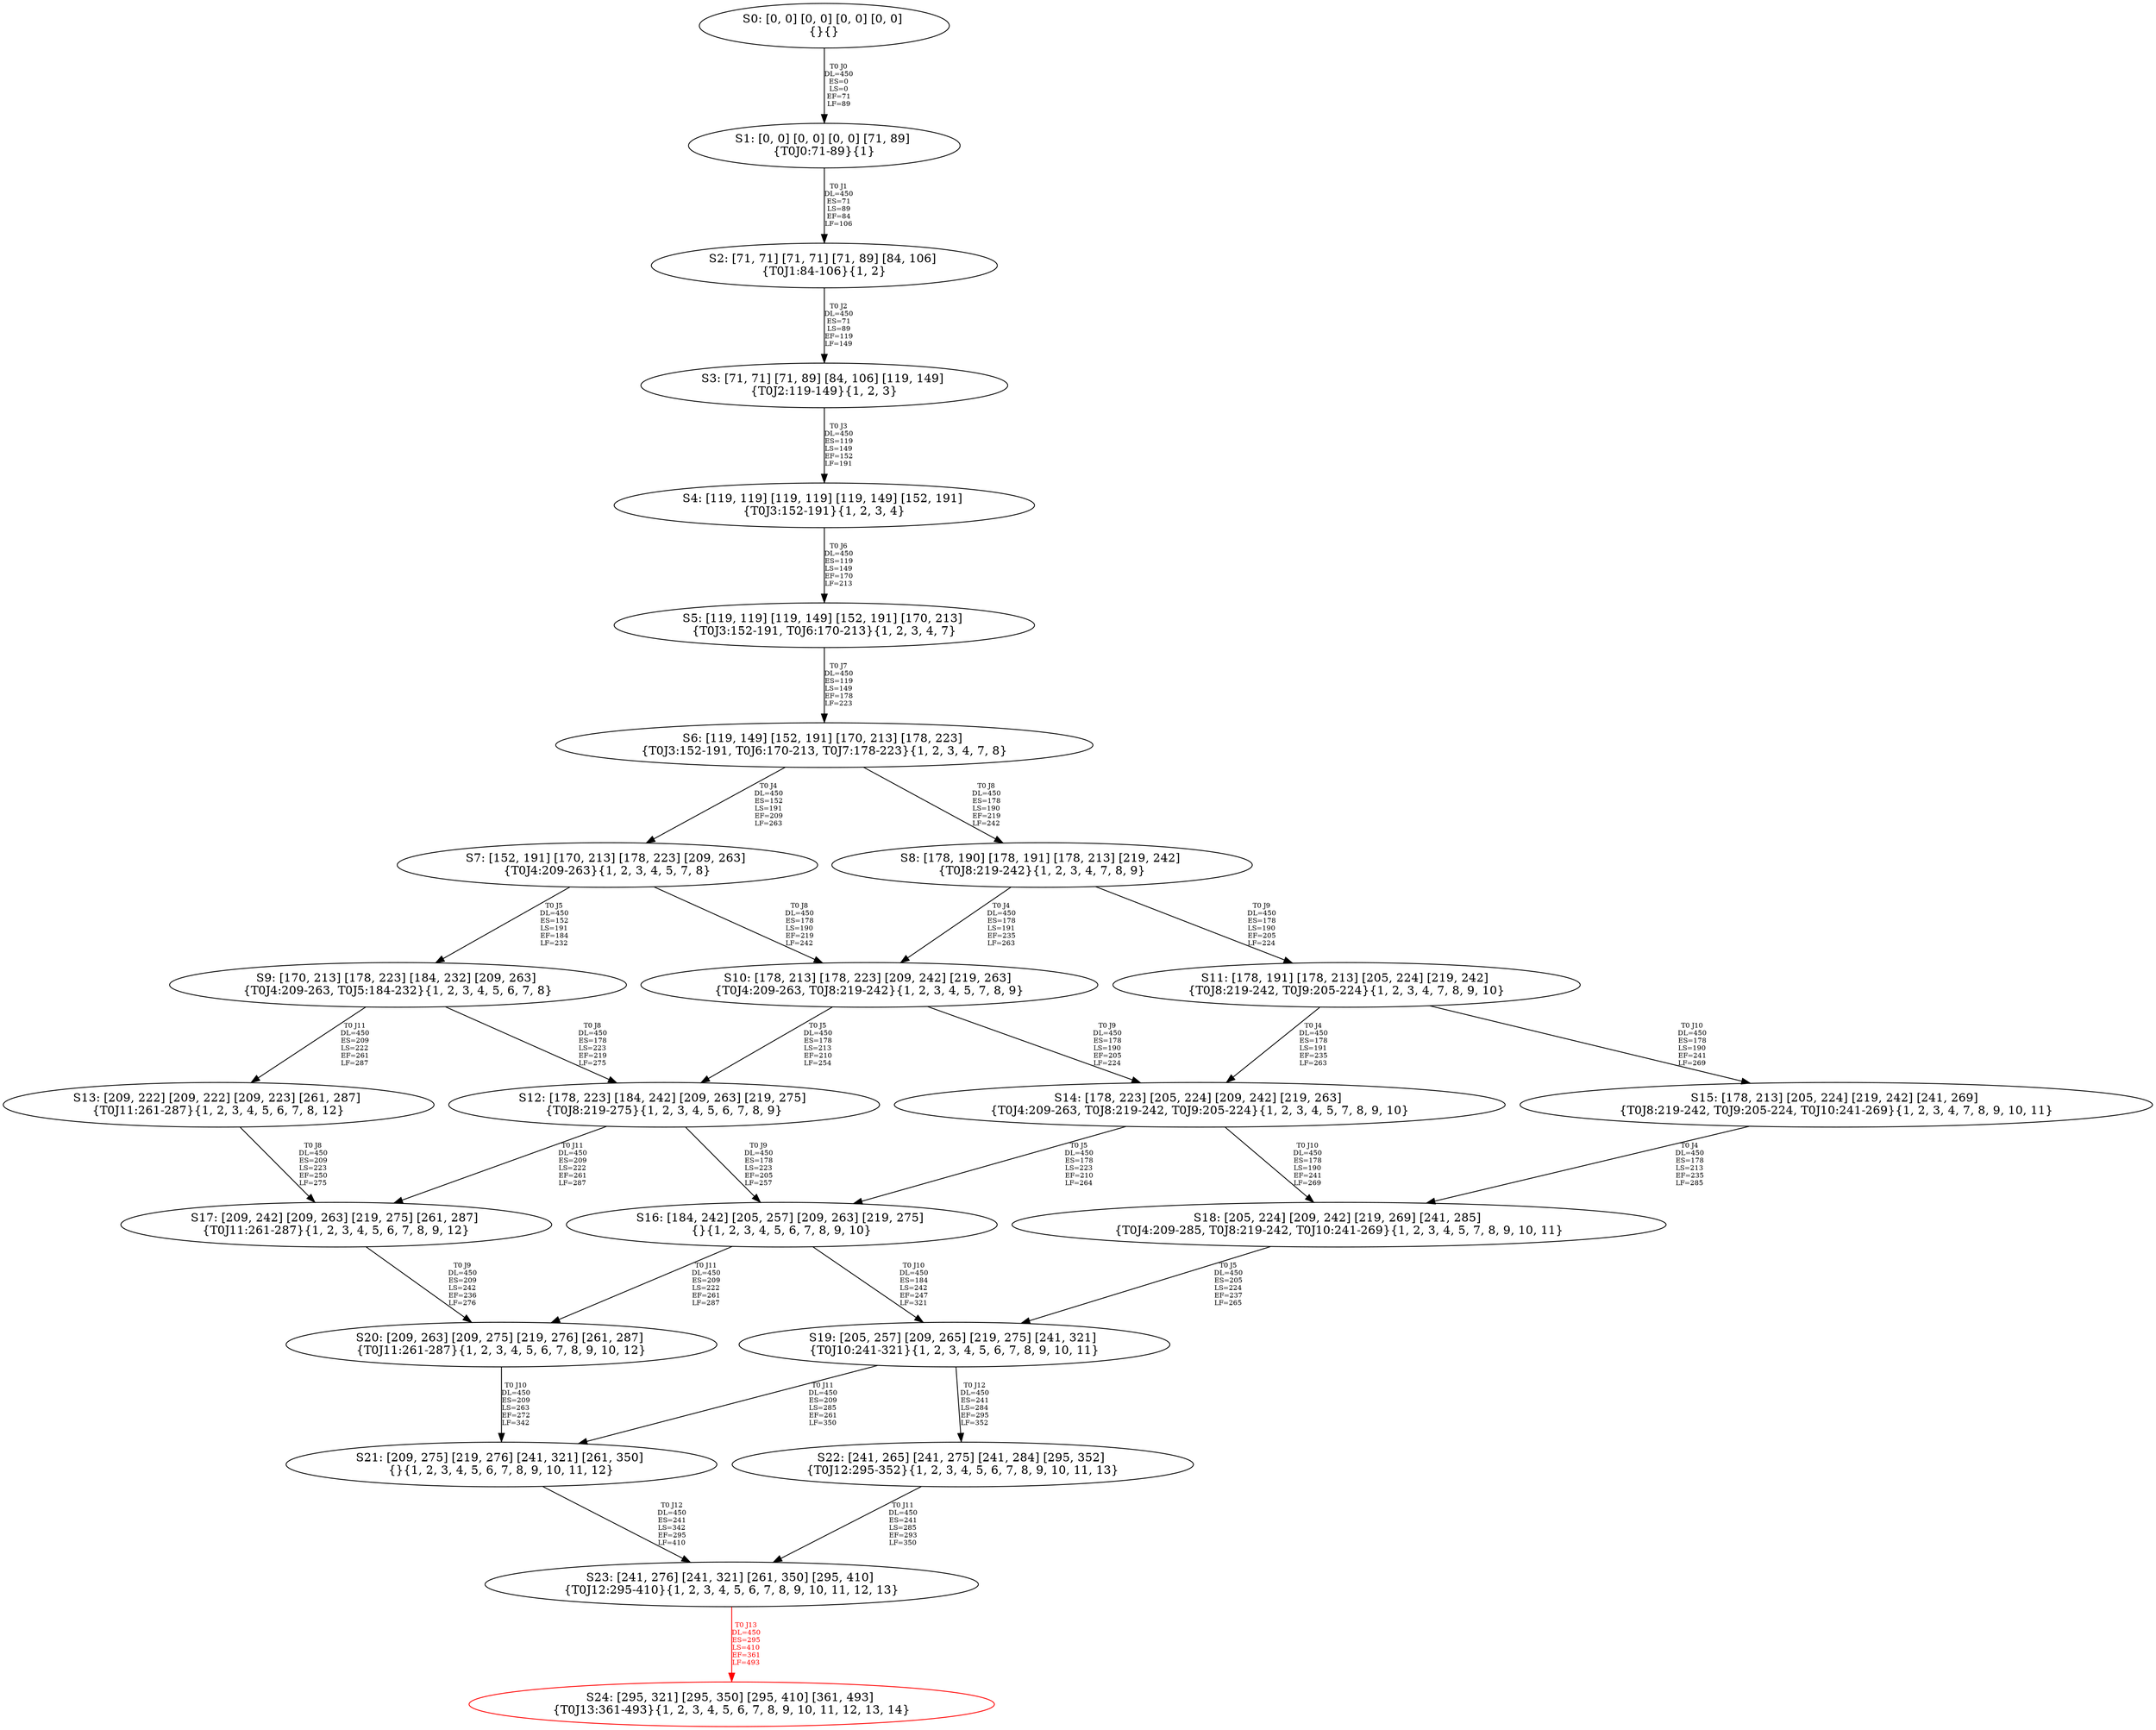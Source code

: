digraph {
	S0[label="S0: [0, 0] [0, 0] [0, 0] [0, 0] \n{}{}"];
	S1[label="S1: [0, 0] [0, 0] [0, 0] [71, 89] \n{T0J0:71-89}{1}"];
	S2[label="S2: [71, 71] [71, 71] [71, 89] [84, 106] \n{T0J1:84-106}{1, 2}"];
	S3[label="S3: [71, 71] [71, 89] [84, 106] [119, 149] \n{T0J2:119-149}{1, 2, 3}"];
	S4[label="S4: [119, 119] [119, 119] [119, 149] [152, 191] \n{T0J3:152-191}{1, 2, 3, 4}"];
	S5[label="S5: [119, 119] [119, 149] [152, 191] [170, 213] \n{T0J3:152-191, T0J6:170-213}{1, 2, 3, 4, 7}"];
	S6[label="S6: [119, 149] [152, 191] [170, 213] [178, 223] \n{T0J3:152-191, T0J6:170-213, T0J7:178-223}{1, 2, 3, 4, 7, 8}"];
	S7[label="S7: [152, 191] [170, 213] [178, 223] [209, 263] \n{T0J4:209-263}{1, 2, 3, 4, 5, 7, 8}"];
	S8[label="S8: [178, 190] [178, 191] [178, 213] [219, 242] \n{T0J8:219-242}{1, 2, 3, 4, 7, 8, 9}"];
	S9[label="S9: [170, 213] [178, 223] [184, 232] [209, 263] \n{T0J4:209-263, T0J5:184-232}{1, 2, 3, 4, 5, 6, 7, 8}"];
	S10[label="S10: [178, 213] [178, 223] [209, 242] [219, 263] \n{T0J4:209-263, T0J8:219-242}{1, 2, 3, 4, 5, 7, 8, 9}"];
	S11[label="S11: [178, 191] [178, 213] [205, 224] [219, 242] \n{T0J8:219-242, T0J9:205-224}{1, 2, 3, 4, 7, 8, 9, 10}"];
	S12[label="S12: [178, 223] [184, 242] [209, 263] [219, 275] \n{T0J8:219-275}{1, 2, 3, 4, 5, 6, 7, 8, 9}"];
	S13[label="S13: [209, 222] [209, 222] [209, 223] [261, 287] \n{T0J11:261-287}{1, 2, 3, 4, 5, 6, 7, 8, 12}"];
	S14[label="S14: [178, 223] [205, 224] [209, 242] [219, 263] \n{T0J4:209-263, T0J8:219-242, T0J9:205-224}{1, 2, 3, 4, 5, 7, 8, 9, 10}"];
	S15[label="S15: [178, 213] [205, 224] [219, 242] [241, 269] \n{T0J8:219-242, T0J9:205-224, T0J10:241-269}{1, 2, 3, 4, 7, 8, 9, 10, 11}"];
	S16[label="S16: [184, 242] [205, 257] [209, 263] [219, 275] \n{}{1, 2, 3, 4, 5, 6, 7, 8, 9, 10}"];
	S17[label="S17: [209, 242] [209, 263] [219, 275] [261, 287] \n{T0J11:261-287}{1, 2, 3, 4, 5, 6, 7, 8, 9, 12}"];
	S18[label="S18: [205, 224] [209, 242] [219, 269] [241, 285] \n{T0J4:209-285, T0J8:219-242, T0J10:241-269}{1, 2, 3, 4, 5, 7, 8, 9, 10, 11}"];
	S19[label="S19: [205, 257] [209, 265] [219, 275] [241, 321] \n{T0J10:241-321}{1, 2, 3, 4, 5, 6, 7, 8, 9, 10, 11}"];
	S20[label="S20: [209, 263] [209, 275] [219, 276] [261, 287] \n{T0J11:261-287}{1, 2, 3, 4, 5, 6, 7, 8, 9, 10, 12}"];
	S21[label="S21: [209, 275] [219, 276] [241, 321] [261, 350] \n{}{1, 2, 3, 4, 5, 6, 7, 8, 9, 10, 11, 12}"];
	S22[label="S22: [241, 265] [241, 275] [241, 284] [295, 352] \n{T0J12:295-352}{1, 2, 3, 4, 5, 6, 7, 8, 9, 10, 11, 13}"];
	S23[label="S23: [241, 276] [241, 321] [261, 350] [295, 410] \n{T0J12:295-410}{1, 2, 3, 4, 5, 6, 7, 8, 9, 10, 11, 12, 13}"];
	S24[label="S24: [295, 321] [295, 350] [295, 410] [361, 493] \n{T0J13:361-493}{1, 2, 3, 4, 5, 6, 7, 8, 9, 10, 11, 12, 13, 14}"];
	S0 -> S1[label="T0 J0\nDL=450\nES=0\nLS=0\nEF=71\nLF=89",fontsize=8];
	S1 -> S2[label="T0 J1\nDL=450\nES=71\nLS=89\nEF=84\nLF=106",fontsize=8];
	S2 -> S3[label="T0 J2\nDL=450\nES=71\nLS=89\nEF=119\nLF=149",fontsize=8];
	S3 -> S4[label="T0 J3\nDL=450\nES=119\nLS=149\nEF=152\nLF=191",fontsize=8];
	S4 -> S5[label="T0 J6\nDL=450\nES=119\nLS=149\nEF=170\nLF=213",fontsize=8];
	S5 -> S6[label="T0 J7\nDL=450\nES=119\nLS=149\nEF=178\nLF=223",fontsize=8];
	S6 -> S7[label="T0 J4\nDL=450\nES=152\nLS=191\nEF=209\nLF=263",fontsize=8];
	S6 -> S8[label="T0 J8\nDL=450\nES=178\nLS=190\nEF=219\nLF=242",fontsize=8];
	S7 -> S9[label="T0 J5\nDL=450\nES=152\nLS=191\nEF=184\nLF=232",fontsize=8];
	S7 -> S10[label="T0 J8\nDL=450\nES=178\nLS=190\nEF=219\nLF=242",fontsize=8];
	S8 -> S10[label="T0 J4\nDL=450\nES=178\nLS=191\nEF=235\nLF=263",fontsize=8];
	S8 -> S11[label="T0 J9\nDL=450\nES=178\nLS=190\nEF=205\nLF=224",fontsize=8];
	S9 -> S12[label="T0 J8\nDL=450\nES=178\nLS=223\nEF=219\nLF=275",fontsize=8];
	S9 -> S13[label="T0 J11\nDL=450\nES=209\nLS=222\nEF=261\nLF=287",fontsize=8];
	S10 -> S12[label="T0 J5\nDL=450\nES=178\nLS=213\nEF=210\nLF=254",fontsize=8];
	S10 -> S14[label="T0 J9\nDL=450\nES=178\nLS=190\nEF=205\nLF=224",fontsize=8];
	S11 -> S14[label="T0 J4\nDL=450\nES=178\nLS=191\nEF=235\nLF=263",fontsize=8];
	S11 -> S15[label="T0 J10\nDL=450\nES=178\nLS=190\nEF=241\nLF=269",fontsize=8];
	S12 -> S16[label="T0 J9\nDL=450\nES=178\nLS=223\nEF=205\nLF=257",fontsize=8];
	S12 -> S17[label="T0 J11\nDL=450\nES=209\nLS=222\nEF=261\nLF=287",fontsize=8];
	S13 -> S17[label="T0 J8\nDL=450\nES=209\nLS=223\nEF=250\nLF=275",fontsize=8];
	S14 -> S16[label="T0 J5\nDL=450\nES=178\nLS=223\nEF=210\nLF=264",fontsize=8];
	S14 -> S18[label="T0 J10\nDL=450\nES=178\nLS=190\nEF=241\nLF=269",fontsize=8];
	S15 -> S18[label="T0 J4\nDL=450\nES=178\nLS=213\nEF=235\nLF=285",fontsize=8];
	S16 -> S19[label="T0 J10\nDL=450\nES=184\nLS=242\nEF=247\nLF=321",fontsize=8];
	S16 -> S20[label="T0 J11\nDL=450\nES=209\nLS=222\nEF=261\nLF=287",fontsize=8];
	S17 -> S20[label="T0 J9\nDL=450\nES=209\nLS=242\nEF=236\nLF=276",fontsize=8];
	S18 -> S19[label="T0 J5\nDL=450\nES=205\nLS=224\nEF=237\nLF=265",fontsize=8];
	S19 -> S21[label="T0 J11\nDL=450\nES=209\nLS=285\nEF=261\nLF=350",fontsize=8];
	S19 -> S22[label="T0 J12\nDL=450\nES=241\nLS=284\nEF=295\nLF=352",fontsize=8];
	S20 -> S21[label="T0 J10\nDL=450\nES=209\nLS=263\nEF=272\nLF=342",fontsize=8];
	S21 -> S23[label="T0 J12\nDL=450\nES=241\nLS=342\nEF=295\nLF=410",fontsize=8];
	S22 -> S23[label="T0 J11\nDL=450\nES=241\nLS=285\nEF=293\nLF=350",fontsize=8];
	S23 -> S24[label="T0 J13\nDL=450\nES=295\nLS=410\nEF=361\nLF=493",color=Red,fontcolor=Red,fontsize=8];
S24[color=Red];
}
